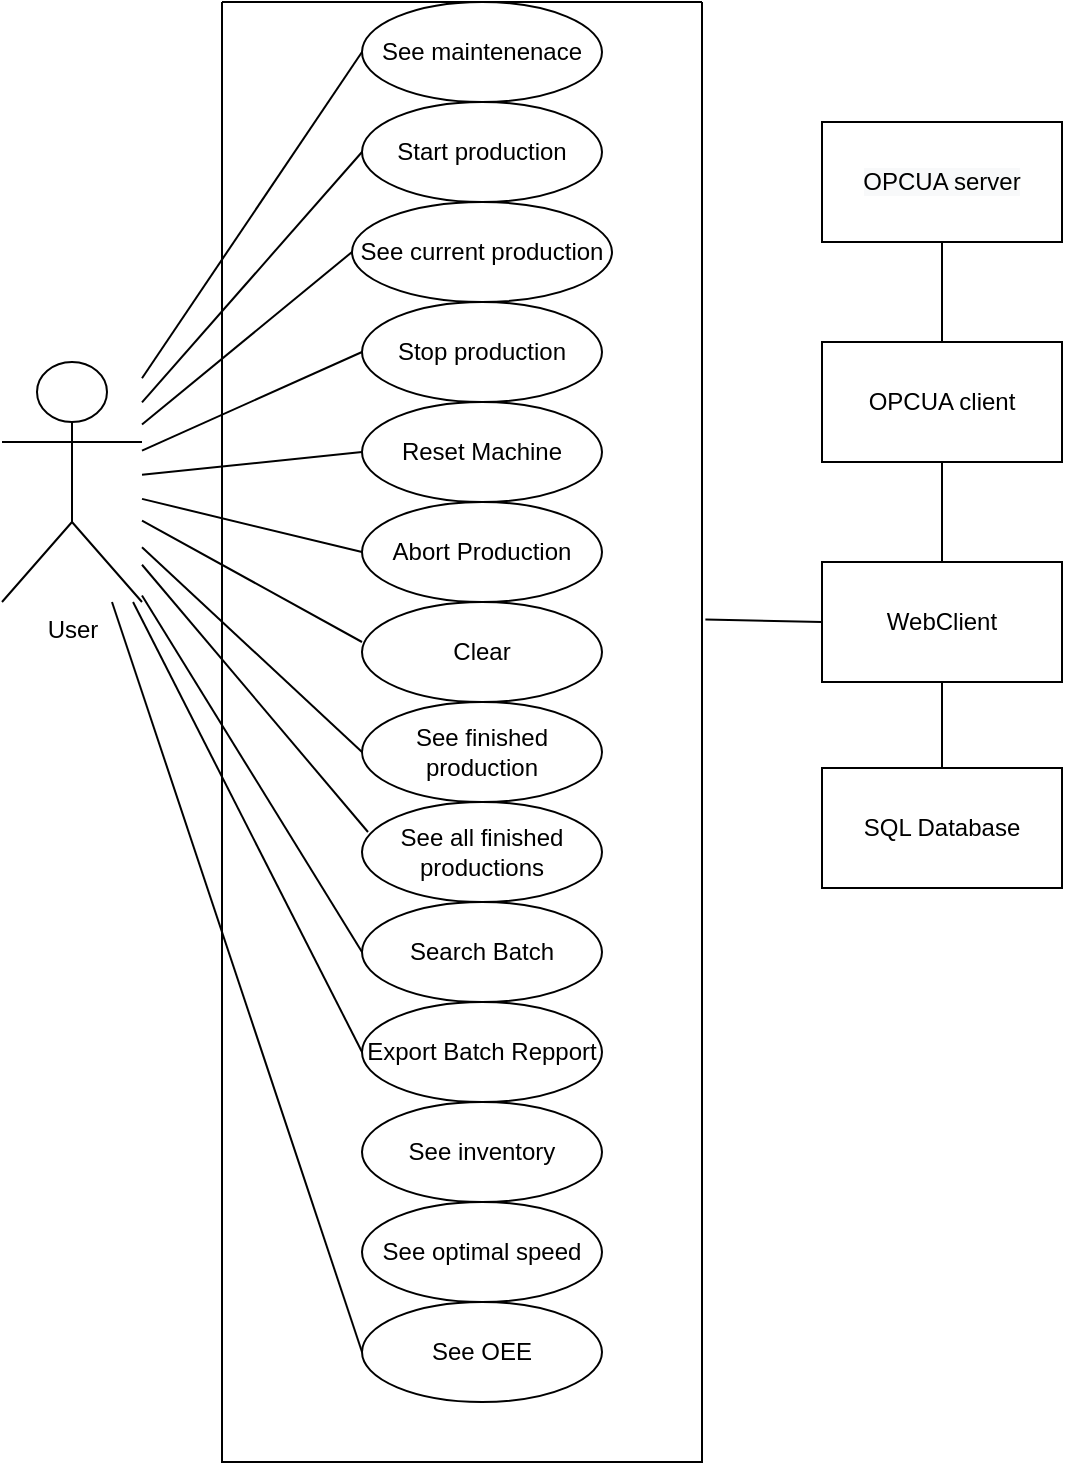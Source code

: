 <mxfile version="15.6.8" type="github">
  <diagram id="J5MR8ZXBjJgOLiZi0rxL" name="Page-1">
    <mxGraphModel dx="939" dy="555" grid="1" gridSize="10" guides="1" tooltips="1" connect="1" arrows="1" fold="1" page="1" pageScale="1" pageWidth="1169" pageHeight="827" math="0" shadow="0">
      <root>
        <mxCell id="0" />
        <mxCell id="1" parent="0" />
        <mxCell id="E_q7DkZXYIlZWsKSeqye-2" value="" style="swimlane;startSize=0;" parent="1" vertex="1">
          <mxGeometry x="120" width="240" height="730" as="geometry" />
        </mxCell>
        <mxCell id="E_q7DkZXYIlZWsKSeqye-7" value="Start production" style="ellipse;whiteSpace=wrap;html=1;" parent="E_q7DkZXYIlZWsKSeqye-2" vertex="1">
          <mxGeometry x="70" y="50" width="120" height="50" as="geometry" />
        </mxCell>
        <mxCell id="E_q7DkZXYIlZWsKSeqye-8" value="Stop production" style="ellipse;whiteSpace=wrap;html=1;" parent="E_q7DkZXYIlZWsKSeqye-2" vertex="1">
          <mxGeometry x="70" y="150" width="120" height="50" as="geometry" />
        </mxCell>
        <mxCell id="E_q7DkZXYIlZWsKSeqye-9" value="Reset Machine" style="ellipse;whiteSpace=wrap;html=1;" parent="E_q7DkZXYIlZWsKSeqye-2" vertex="1">
          <mxGeometry x="70" y="200" width="120" height="50" as="geometry" />
        </mxCell>
        <mxCell id="E_q7DkZXYIlZWsKSeqye-11" value="See finished production&lt;span style=&quot;color: rgba(0 , 0 , 0 , 0) ; font-family: monospace ; font-size: 0px&quot;&gt;%3CmxGraphModel%3E%3Croot%3E%3CmxCell%20id%3D%220%22%2F%3E%3CmxCell%20id%3D%221%22%20parent%3D%220%22%2F%3E%3CmxCell%20id%3D%222%22%20value%3D%22Restart%20Production%22%20style%3D%22ellipse%3BwhiteSpace%3Dwrap%3Bhtml%3D1%3B%22%20vertex%3D%221%22%20parent%3D%221%22%3E%3CmxGeometry%20x%3D%22510%22%20y%3D%22220%22%20width%3D%22120%22%20height%3D%2250%22%20as%3D%22geometry%22%2F%3E%3C%2FmxCell%3E%3C%2Froot%3E%3C%2FmxGraphModel%3E&lt;/span&gt;" style="ellipse;whiteSpace=wrap;html=1;" parent="E_q7DkZXYIlZWsKSeqye-2" vertex="1">
          <mxGeometry x="70" y="350" width="120" height="50" as="geometry" />
        </mxCell>
        <mxCell id="E_q7DkZXYIlZWsKSeqye-12" value="See all finished productions&lt;span style=&quot;color: rgba(0 , 0 , 0 , 0) ; font-family: monospace ; font-size: 0px&quot;&gt;%3CmxGraphModel%3E%3Croot%3E%3CmxCell%20id%3D%220%22%2F%3E%3CmxCell%20id%3D%221%22%20parent%3D%220%22%2F%3E%3CmxCell%20id%3D%222%22%20value%3D%22Restart%20Production%22%20style%3D%22ellipse%3BwhiteSpace%3Dwrap%3Bhtml%3D1%3B%22%20vertex%3D%221%22%20parent%3D%221%22%3E%3CmxGeometry%20x%3D%22510%22%20y%3D%22220%22%20width%3D%22120%22%20height%3D%2250%22%20as%3D%22geometry%22%2F%3E%3C%2FmxCell%3E%3C%2Froot%3E%3C%2FmxGraphModel%3E&lt;/span&gt;" style="ellipse;whiteSpace=wrap;html=1;" parent="E_q7DkZXYIlZWsKSeqye-2" vertex="1">
          <mxGeometry x="70" y="400" width="120" height="50" as="geometry" />
        </mxCell>
        <mxCell id="E_q7DkZXYIlZWsKSeqye-14" value="Search Batch" style="ellipse;whiteSpace=wrap;html=1;" parent="E_q7DkZXYIlZWsKSeqye-2" vertex="1">
          <mxGeometry x="70" y="450" width="120" height="50" as="geometry" />
        </mxCell>
        <mxCell id="E_q7DkZXYIlZWsKSeqye-15" value="Export Batch Repport" style="ellipse;whiteSpace=wrap;html=1;" parent="E_q7DkZXYIlZWsKSeqye-2" vertex="1">
          <mxGeometry x="70" y="500" width="120" height="50" as="geometry" />
        </mxCell>
        <mxCell id="E_q7DkZXYIlZWsKSeqye-16" value="See OEE" style="ellipse;whiteSpace=wrap;html=1;" parent="E_q7DkZXYIlZWsKSeqye-2" vertex="1">
          <mxGeometry x="70" y="650" width="120" height="50" as="geometry" />
        </mxCell>
        <mxCell id="E_q7DkZXYIlZWsKSeqye-13" value="See maintenenace" style="ellipse;whiteSpace=wrap;html=1;" parent="E_q7DkZXYIlZWsKSeqye-2" vertex="1">
          <mxGeometry x="70" width="120" height="50" as="geometry" />
        </mxCell>
        <mxCell id="E_q7DkZXYIlZWsKSeqye-77" value="See current production" style="ellipse;whiteSpace=wrap;html=1;" parent="E_q7DkZXYIlZWsKSeqye-2" vertex="1">
          <mxGeometry x="65" y="100" width="130" height="50" as="geometry" />
        </mxCell>
        <mxCell id="RWJkvdkN9sH-mh9sX5Th-4" value="See optimal speed" style="ellipse;whiteSpace=wrap;html=1;" parent="E_q7DkZXYIlZWsKSeqye-2" vertex="1">
          <mxGeometry x="70" y="600" width="120" height="50" as="geometry" />
        </mxCell>
        <mxCell id="RWJkvdkN9sH-mh9sX5Th-3" value="See inventory" style="ellipse;whiteSpace=wrap;html=1;" parent="E_q7DkZXYIlZWsKSeqye-2" vertex="1">
          <mxGeometry x="70" y="550" width="120" height="50" as="geometry" />
        </mxCell>
        <mxCell id="RWJkvdkN9sH-mh9sX5Th-1" value="Abort Production" style="ellipse;whiteSpace=wrap;html=1;" parent="E_q7DkZXYIlZWsKSeqye-2" vertex="1">
          <mxGeometry x="70" y="250" width="120" height="50" as="geometry" />
        </mxCell>
        <mxCell id="RWJkvdkN9sH-mh9sX5Th-2" value="Clear" style="ellipse;whiteSpace=wrap;html=1;" parent="E_q7DkZXYIlZWsKSeqye-2" vertex="1">
          <mxGeometry x="70" y="300" width="120" height="50" as="geometry" />
        </mxCell>
        <mxCell id="E_q7DkZXYIlZWsKSeqye-3" value="User" style="shape=umlActor;verticalLabelPosition=bottom;verticalAlign=top;html=1;outlineConnect=0;" parent="1" vertex="1">
          <mxGeometry x="10" y="180" width="70" height="120" as="geometry" />
        </mxCell>
        <mxCell id="E_q7DkZXYIlZWsKSeqye-38" value="&#xa;&#xa;&lt;span style=&quot;color: rgb(0, 0, 0); font-family: helvetica; font-size: 12px; font-style: normal; font-weight: 400; letter-spacing: normal; text-align: center; text-indent: 0px; text-transform: none; word-spacing: 0px; background-color: rgb(248, 249, 250); display: inline; float: none;&quot;&gt;OPCUA server&lt;/span&gt;&#xa;&#xa;" style="rounded=0;whiteSpace=wrap;html=1;" parent="1" vertex="1">
          <mxGeometry x="420" y="60" width="120" height="60" as="geometry" />
        </mxCell>
        <mxCell id="HbbScz0jQWztzu7_kWiS-5" style="edgeStyle=orthogonalEdgeStyle;rounded=0;orthogonalLoop=1;jettySize=auto;html=1;entryX=0.5;entryY=1;entryDx=0;entryDy=0;endArrow=none;endFill=0;" edge="1" parent="1" source="E_q7DkZXYIlZWsKSeqye-39" target="E_q7DkZXYIlZWsKSeqye-72">
          <mxGeometry relative="1" as="geometry" />
        </mxCell>
        <mxCell id="E_q7DkZXYIlZWsKSeqye-39" value="&lt;span&gt;SQL Database&lt;/span&gt;" style="rounded=0;whiteSpace=wrap;html=1;" parent="1" vertex="1">
          <mxGeometry x="420" y="383" width="120" height="60" as="geometry" />
        </mxCell>
        <mxCell id="E_q7DkZXYIlZWsKSeqye-40" value="OPCUA client" style="rounded=0;whiteSpace=wrap;html=1;" parent="1" vertex="1">
          <mxGeometry x="420" y="170" width="120" height="60" as="geometry" />
        </mxCell>
        <mxCell id="E_q7DkZXYIlZWsKSeqye-46" value="" style="endArrow=none;html=1;entryX=0;entryY=0.5;entryDx=0;entryDy=0;" parent="1" source="E_q7DkZXYIlZWsKSeqye-3" target="E_q7DkZXYIlZWsKSeqye-7" edge="1">
          <mxGeometry width="50" height="50" relative="1" as="geometry">
            <mxPoint x="-58" y="170" as="sourcePoint" />
            <mxPoint x="134.5" y="70" as="targetPoint" />
          </mxGeometry>
        </mxCell>
        <mxCell id="E_q7DkZXYIlZWsKSeqye-47" value="" style="endArrow=none;html=1;entryX=0;entryY=0.5;entryDx=0;entryDy=0;" parent="1" source="E_q7DkZXYIlZWsKSeqye-3" target="E_q7DkZXYIlZWsKSeqye-8" edge="1">
          <mxGeometry width="50" height="50" relative="1" as="geometry">
            <mxPoint x="80" y="220" as="sourcePoint" />
            <mxPoint x="144.5" y="80" as="targetPoint" />
          </mxGeometry>
        </mxCell>
        <mxCell id="E_q7DkZXYIlZWsKSeqye-48" value="" style="endArrow=none;html=1;entryX=0;entryY=0.5;entryDx=0;entryDy=0;" parent="1" source="E_q7DkZXYIlZWsKSeqye-3" target="E_q7DkZXYIlZWsKSeqye-9" edge="1">
          <mxGeometry width="50" height="50" relative="1" as="geometry">
            <mxPoint x="-38" y="190" as="sourcePoint" />
            <mxPoint x="154.5" y="90" as="targetPoint" />
          </mxGeometry>
        </mxCell>
        <mxCell id="E_q7DkZXYIlZWsKSeqye-49" value="" style="endArrow=none;html=1;entryX=0;entryY=0.5;entryDx=0;entryDy=0;" parent="1" source="E_q7DkZXYIlZWsKSeqye-3" target="E_q7DkZXYIlZWsKSeqye-11" edge="1">
          <mxGeometry width="50" height="50" relative="1" as="geometry">
            <mxPoint x="90" y="220" as="sourcePoint" />
            <mxPoint x="164.5" y="100" as="targetPoint" />
          </mxGeometry>
        </mxCell>
        <mxCell id="E_q7DkZXYIlZWsKSeqye-50" value="" style="endArrow=none;html=1;entryX=0.025;entryY=0.3;entryDx=0;entryDy=0;entryPerimeter=0;" parent="1" source="E_q7DkZXYIlZWsKSeqye-3" target="E_q7DkZXYIlZWsKSeqye-12" edge="1">
          <mxGeometry width="50" height="50" relative="1" as="geometry">
            <mxPoint x="-18" y="210" as="sourcePoint" />
            <mxPoint x="174.5" y="110" as="targetPoint" />
          </mxGeometry>
        </mxCell>
        <mxCell id="E_q7DkZXYIlZWsKSeqye-52" value="" style="endArrow=none;html=1;entryX=0;entryY=0.5;entryDx=0;entryDy=0;" parent="1" source="E_q7DkZXYIlZWsKSeqye-3" target="E_q7DkZXYIlZWsKSeqye-14" edge="1">
          <mxGeometry width="50" height="50" relative="1" as="geometry">
            <mxPoint x="2" y="230" as="sourcePoint" />
            <mxPoint x="194.5" y="130" as="targetPoint" />
          </mxGeometry>
        </mxCell>
        <mxCell id="E_q7DkZXYIlZWsKSeqye-53" value="" style="endArrow=none;html=1;entryX=0;entryY=0.5;entryDx=0;entryDy=0;" parent="1" source="E_q7DkZXYIlZWsKSeqye-3" target="E_q7DkZXYIlZWsKSeqye-15" edge="1">
          <mxGeometry width="50" height="50" relative="1" as="geometry">
            <mxPoint x="12" y="240" as="sourcePoint" />
            <mxPoint x="204.5" y="140" as="targetPoint" />
          </mxGeometry>
        </mxCell>
        <mxCell id="E_q7DkZXYIlZWsKSeqye-54" value="" style="endArrow=none;html=1;entryX=0;entryY=0.5;entryDx=0;entryDy=0;" parent="1" source="E_q7DkZXYIlZWsKSeqye-3" target="E_q7DkZXYIlZWsKSeqye-16" edge="1">
          <mxGeometry width="50" height="50" relative="1" as="geometry">
            <mxPoint x="80" y="290" as="sourcePoint" />
            <mxPoint x="214.5" y="150" as="targetPoint" />
          </mxGeometry>
        </mxCell>
        <mxCell id="E_q7DkZXYIlZWsKSeqye-62" value="" style="endArrow=none;html=1;entryX=0;entryY=0.5;entryDx=0;entryDy=0;" parent="1" source="E_q7DkZXYIlZWsKSeqye-3" target="E_q7DkZXYIlZWsKSeqye-13" edge="1">
          <mxGeometry width="50" height="50" relative="1" as="geometry">
            <mxPoint x="100" y="130" as="sourcePoint" />
            <mxPoint x="290" y="55" as="targetPoint" />
          </mxGeometry>
        </mxCell>
        <mxCell id="E_q7DkZXYIlZWsKSeqye-69" value="" style="endArrow=none;html=1;entryX=0.5;entryY=0;entryDx=0;entryDy=0;endFill=0;exitX=0.5;exitY=1;exitDx=0;exitDy=0;startArrow=none;startFill=0;" parent="1" source="E_q7DkZXYIlZWsKSeqye-38" target="E_q7DkZXYIlZWsKSeqye-40" edge="1">
          <mxGeometry width="50" height="50" relative="1" as="geometry">
            <mxPoint x="730" y="250" as="sourcePoint" />
            <mxPoint x="930" y="250" as="targetPoint" />
          </mxGeometry>
        </mxCell>
        <mxCell id="E_q7DkZXYIlZWsKSeqye-76" style="edgeStyle=orthogonalEdgeStyle;rounded=0;orthogonalLoop=1;jettySize=auto;html=1;exitX=0.5;exitY=0;exitDx=0;exitDy=0;entryX=0.5;entryY=1;entryDx=0;entryDy=0;startArrow=none;startFill=0;endArrow=none;endFill=0;strokeColor=default;" parent="1" source="E_q7DkZXYIlZWsKSeqye-72" target="E_q7DkZXYIlZWsKSeqye-40" edge="1">
          <mxGeometry relative="1" as="geometry" />
        </mxCell>
        <mxCell id="E_q7DkZXYIlZWsKSeqye-72" value="WebClient" style="rounded=0;whiteSpace=wrap;html=1;" parent="1" vertex="1">
          <mxGeometry x="420" y="280" width="120" height="60" as="geometry" />
        </mxCell>
        <mxCell id="E_q7DkZXYIlZWsKSeqye-80" value="" style="endArrow=none;html=1;entryX=0;entryY=0.5;entryDx=0;entryDy=0;" parent="1" target="E_q7DkZXYIlZWsKSeqye-77" edge="1" source="E_q7DkZXYIlZWsKSeqye-3">
          <mxGeometry width="50" height="50" relative="1" as="geometry">
            <mxPoint x="80" y="231" as="sourcePoint" />
            <mxPoint x="290" y="125" as="targetPoint" />
          </mxGeometry>
        </mxCell>
        <mxCell id="HbbScz0jQWztzu7_kWiS-1" value="" style="endArrow=none;html=1;entryX=0;entryY=0.5;entryDx=0;entryDy=0;" edge="1" parent="1" source="E_q7DkZXYIlZWsKSeqye-3" target="RWJkvdkN9sH-mh9sX5Th-1">
          <mxGeometry width="50" height="50" relative="1" as="geometry">
            <mxPoint x="90" y="246.379" as="sourcePoint" />
            <mxPoint x="200" y="235" as="targetPoint" />
          </mxGeometry>
        </mxCell>
        <mxCell id="HbbScz0jQWztzu7_kWiS-2" value="" style="endArrow=none;html=1;entryX=0;entryY=0.4;entryDx=0;entryDy=0;entryPerimeter=0;" edge="1" parent="1" source="E_q7DkZXYIlZWsKSeqye-3" target="RWJkvdkN9sH-mh9sX5Th-2">
          <mxGeometry width="50" height="50" relative="1" as="geometry">
            <mxPoint x="90" y="258.448" as="sourcePoint" />
            <mxPoint x="200" y="285" as="targetPoint" />
          </mxGeometry>
        </mxCell>
        <mxCell id="HbbScz0jQWztzu7_kWiS-4" value="" style="endArrow=none;html=1;exitX=1.007;exitY=0.423;exitDx=0;exitDy=0;exitPerimeter=0;entryX=0;entryY=0.5;entryDx=0;entryDy=0;" edge="1" parent="1" source="E_q7DkZXYIlZWsKSeqye-2" target="E_q7DkZXYIlZWsKSeqye-72">
          <mxGeometry width="50" height="50" relative="1" as="geometry">
            <mxPoint x="400.0" y="350" as="sourcePoint" />
            <mxPoint x="450.0" y="440" as="targetPoint" />
          </mxGeometry>
        </mxCell>
      </root>
    </mxGraphModel>
  </diagram>
</mxfile>
